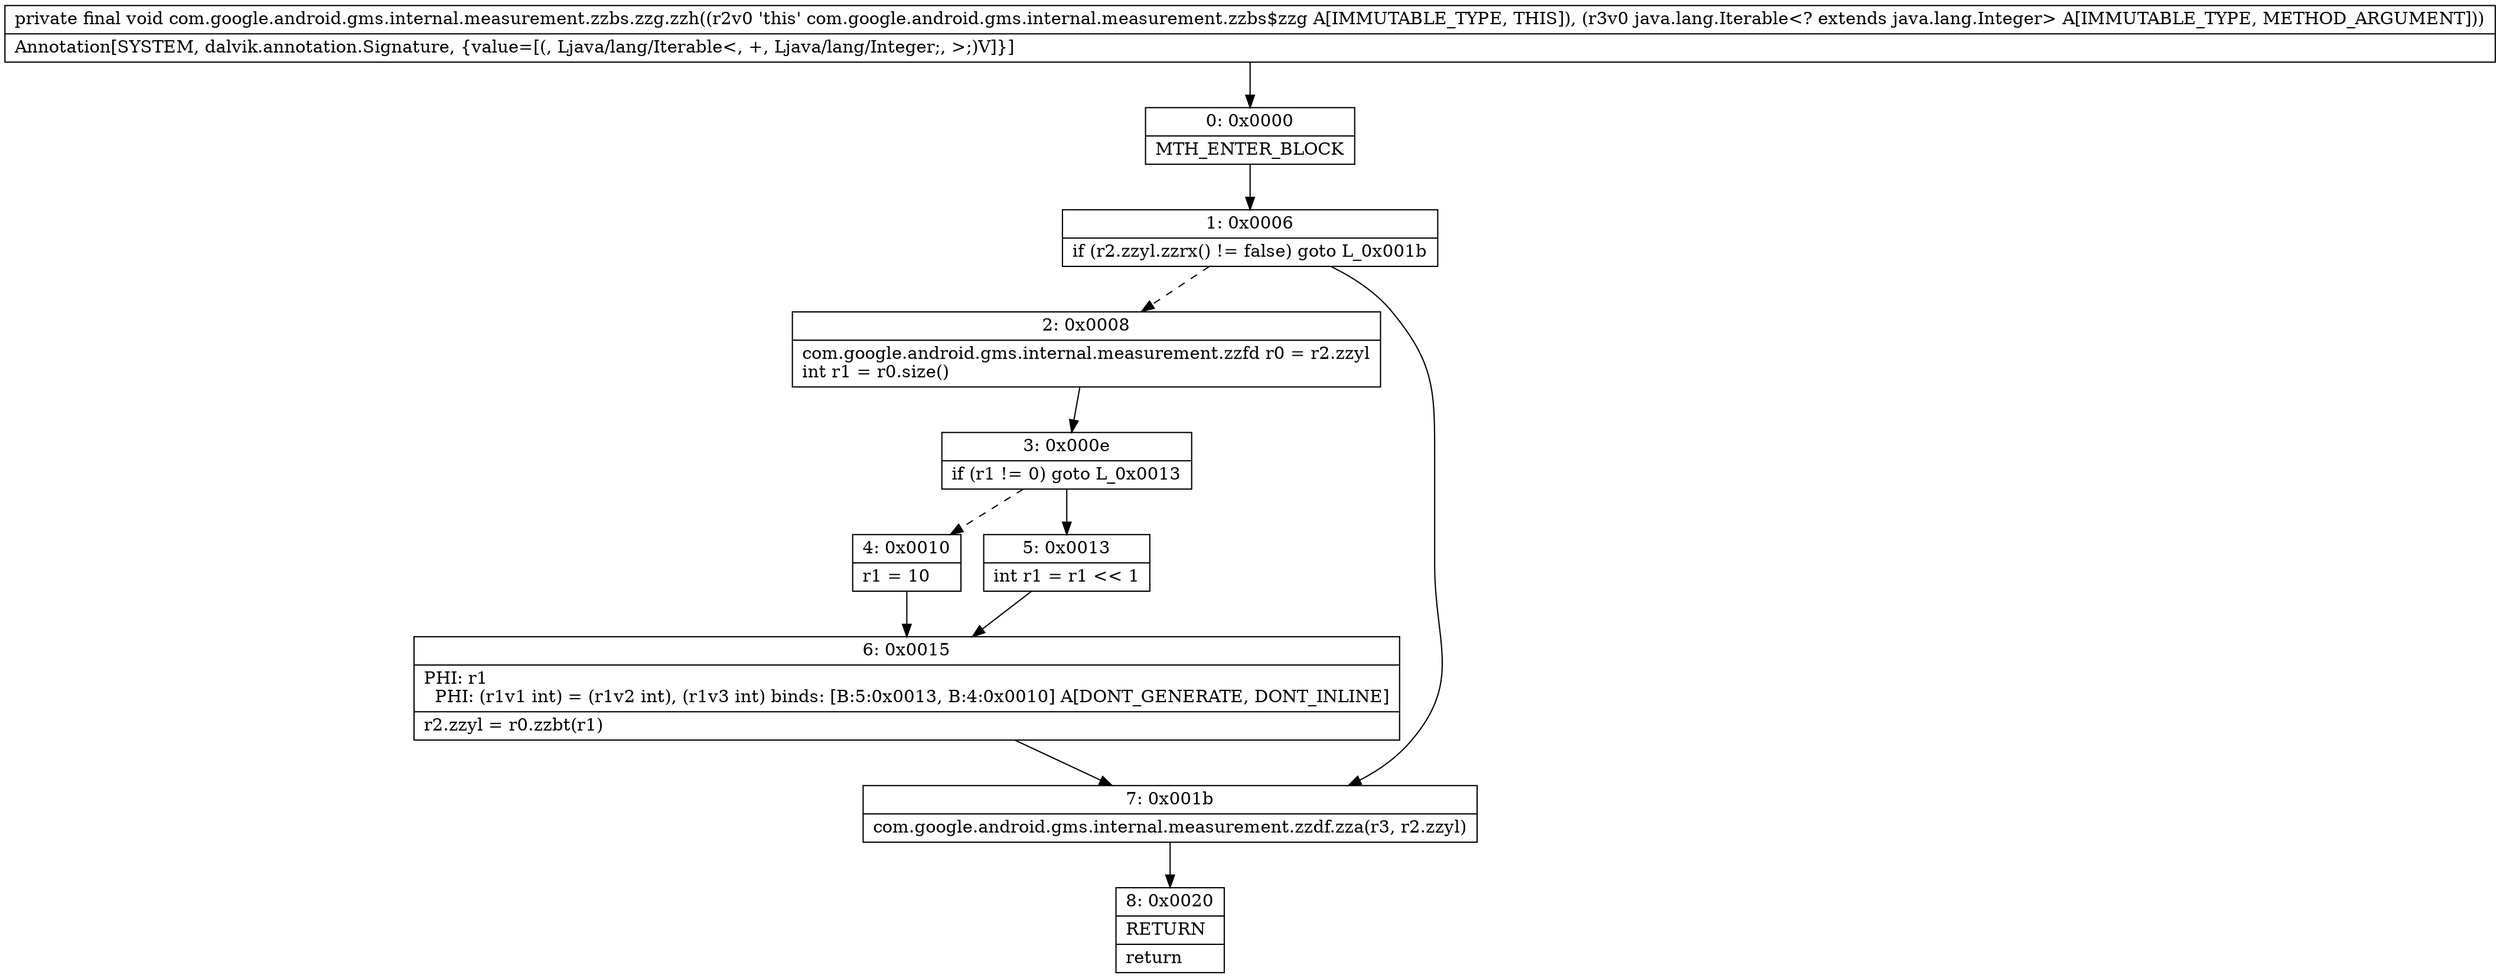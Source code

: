 digraph "CFG forcom.google.android.gms.internal.measurement.zzbs.zzg.zzh(Ljava\/lang\/Iterable;)V" {
Node_0 [shape=record,label="{0\:\ 0x0000|MTH_ENTER_BLOCK\l}"];
Node_1 [shape=record,label="{1\:\ 0x0006|if (r2.zzyl.zzrx() != false) goto L_0x001b\l}"];
Node_2 [shape=record,label="{2\:\ 0x0008|com.google.android.gms.internal.measurement.zzfd r0 = r2.zzyl\lint r1 = r0.size()\l}"];
Node_3 [shape=record,label="{3\:\ 0x000e|if (r1 != 0) goto L_0x0013\l}"];
Node_4 [shape=record,label="{4\:\ 0x0010|r1 = 10\l}"];
Node_5 [shape=record,label="{5\:\ 0x0013|int r1 = r1 \<\< 1\l}"];
Node_6 [shape=record,label="{6\:\ 0x0015|PHI: r1 \l  PHI: (r1v1 int) = (r1v2 int), (r1v3 int) binds: [B:5:0x0013, B:4:0x0010] A[DONT_GENERATE, DONT_INLINE]\l|r2.zzyl = r0.zzbt(r1)\l}"];
Node_7 [shape=record,label="{7\:\ 0x001b|com.google.android.gms.internal.measurement.zzdf.zza(r3, r2.zzyl)\l}"];
Node_8 [shape=record,label="{8\:\ 0x0020|RETURN\l|return\l}"];
MethodNode[shape=record,label="{private final void com.google.android.gms.internal.measurement.zzbs.zzg.zzh((r2v0 'this' com.google.android.gms.internal.measurement.zzbs$zzg A[IMMUTABLE_TYPE, THIS]), (r3v0 java.lang.Iterable\<? extends java.lang.Integer\> A[IMMUTABLE_TYPE, METHOD_ARGUMENT]))  | Annotation[SYSTEM, dalvik.annotation.Signature, \{value=[(, Ljava\/lang\/Iterable\<, +, Ljava\/lang\/Integer;, \>;)V]\}]\l}"];
MethodNode -> Node_0;
Node_0 -> Node_1;
Node_1 -> Node_2[style=dashed];
Node_1 -> Node_7;
Node_2 -> Node_3;
Node_3 -> Node_4[style=dashed];
Node_3 -> Node_5;
Node_4 -> Node_6;
Node_5 -> Node_6;
Node_6 -> Node_7;
Node_7 -> Node_8;
}

